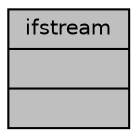 digraph "ifstream"
{
 // INTERACTIVE_SVG=YES
  bgcolor="transparent";
  edge [fontname="Helvetica",fontsize="10",labelfontname="Helvetica",labelfontsize="10"];
  node [fontname="Helvetica",fontsize="10",shape=record];
  Node1 [label="{ifstream\n||}",height=0.2,width=0.4,color="black", fillcolor="grey75", style="filled", fontcolor="black"];
}
